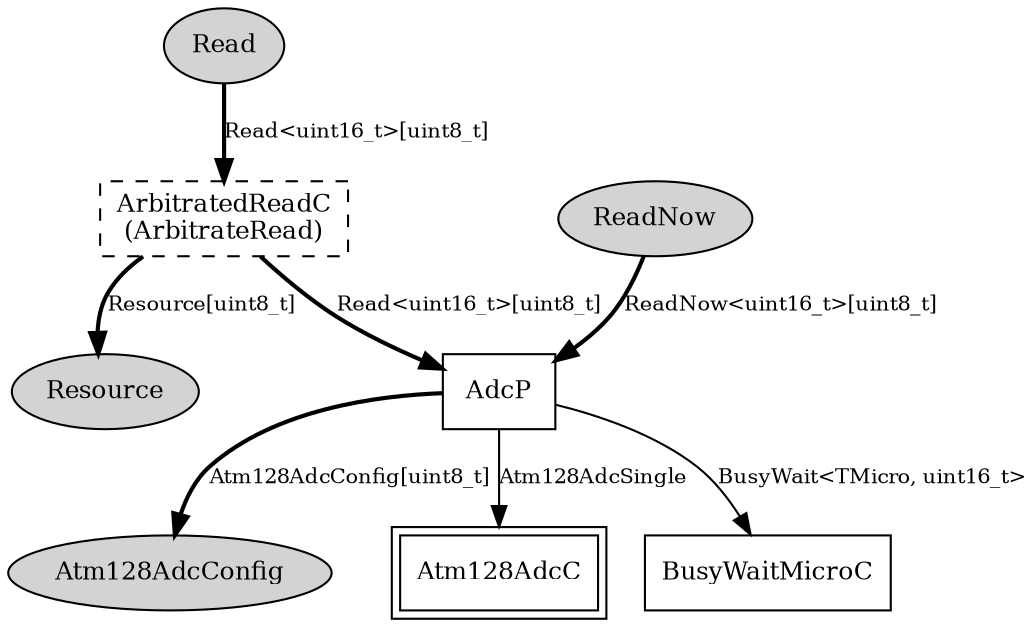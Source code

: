 digraph "tos.chips.atm1281.adc.WireAdcP" {
  n0x2ace8358dcc0 [shape=ellipse, style=filled, label="Read", fontsize=12];
  "WireAdcP.ArbitrateRead" [fontsize=12, shape=box, style=dashed, label="ArbitratedReadC\n(ArbitrateRead)", URL="../chtml/tos.system.ArbitratedReadC.html"];
  n0x2ace83589900 [shape=ellipse, style=filled, label="ReadNow", fontsize=12];
  "AdcP" [fontsize=12, shape=box, URL="../chtml/tos.chips.atm1281.adc.AdcP.html"];
  "WireAdcP.ArbitrateRead" [fontsize=12, shape=box, style=dashed, label="ArbitratedReadC\n(ArbitrateRead)", URL="../chtml/tos.system.ArbitratedReadC.html"];
  n0x2ace83585370 [shape=ellipse, style=filled, label="Resource", fontsize=12];
  "AdcP" [fontsize=12, shape=box, URL="../chtml/tos.chips.atm1281.adc.AdcP.html"];
  n0x2ace83586510 [shape=ellipse, style=filled, label="Atm128AdcConfig", fontsize=12];
  "WireAdcP.ArbitrateRead" [fontsize=12, shape=box, style=dashed, label="ArbitratedReadC\n(ArbitrateRead)", URL="../chtml/tos.system.ArbitratedReadC.html"];
  "AdcP" [fontsize=12, shape=box, URL="../chtml/tos.chips.atm1281.adc.AdcP.html"];
  "AdcP" [fontsize=12, shape=box, URL="../chtml/tos.chips.atm1281.adc.AdcP.html"];
  "Atm128AdcC" [fontsize=12, shape=box,peripheries=2, URL="../chtml/tos.chips.atm128.adc.Atm128AdcC.html"];
  "AdcP" [fontsize=12, shape=box, URL="../chtml/tos.chips.atm1281.adc.AdcP.html"];
  "BusyWaitMicroC" [fontsize=12, shape=box, URL="../chtml/tos.platforms.micaz.BusyWaitMicroC.html"];
  "n0x2ace8358dcc0" -> "WireAdcP.ArbitrateRead" [label="Read<uint16_t>[uint8_t]", style=bold, URL="../ihtml/tos.interfaces.Read.html", fontsize=10];
  "n0x2ace83589900" -> "AdcP" [label="ReadNow<uint16_t>[uint8_t]", style=bold, URL="../ihtml/tos.interfaces.ReadNow.html", fontsize=10];
  "WireAdcP.ArbitrateRead" -> "n0x2ace83585370" [label="Resource[uint8_t]", style=bold, URL="../ihtml/tos.interfaces.Resource.html", fontsize=10];
  "AdcP" -> "n0x2ace83586510" [label="Atm128AdcConfig[uint8_t]", style=bold, URL="../ihtml/tos.chips.atm128.adc.Atm128AdcConfig.html", fontsize=10];
  "WireAdcP.ArbitrateRead" -> "AdcP" [label="Read<uint16_t>[uint8_t]", style=bold, URL="../ihtml/tos.interfaces.Read.html", fontsize=10];
  "AdcP" -> "Atm128AdcC" [label="Atm128AdcSingle", URL="../ihtml/tos.chips.atm128.adc.Atm128AdcSingle.html", fontsize=10];
  "AdcP" -> "BusyWaitMicroC" [label="BusyWait<TMicro, uint16_t>", URL="../ihtml/tos.lib.timer.BusyWait.html", fontsize=10];
}
